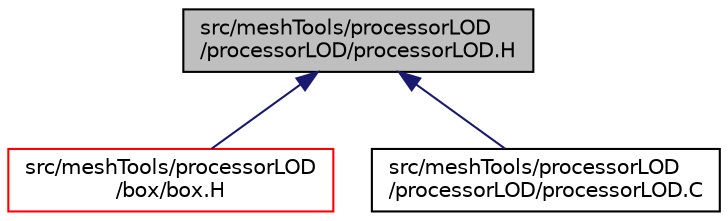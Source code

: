 digraph "src/meshTools/processorLOD/processorLOD/processorLOD.H"
{
  bgcolor="transparent";
  edge [fontname="Helvetica",fontsize="10",labelfontname="Helvetica",labelfontsize="10"];
  node [fontname="Helvetica",fontsize="10",shape=record];
  Node1 [label="src/meshTools/processorLOD\l/processorLOD/processorLOD.H",height=0.2,width=0.4,color="black", fillcolor="grey75", style="filled" fontcolor="black"];
  Node1 -> Node2 [dir="back",color="midnightblue",fontsize="10",style="solid",fontname="Helvetica"];
  Node2 [label="src/meshTools/processorLOD\l/box/box.H",height=0.2,width=0.4,color="red",URL="$box_8H.html"];
  Node1 -> Node3 [dir="back",color="midnightblue",fontsize="10",style="solid",fontname="Helvetica"];
  Node3 [label="src/meshTools/processorLOD\l/processorLOD/processorLOD.C",height=0.2,width=0.4,color="black",URL="$processorLOD_8C.html"];
}
